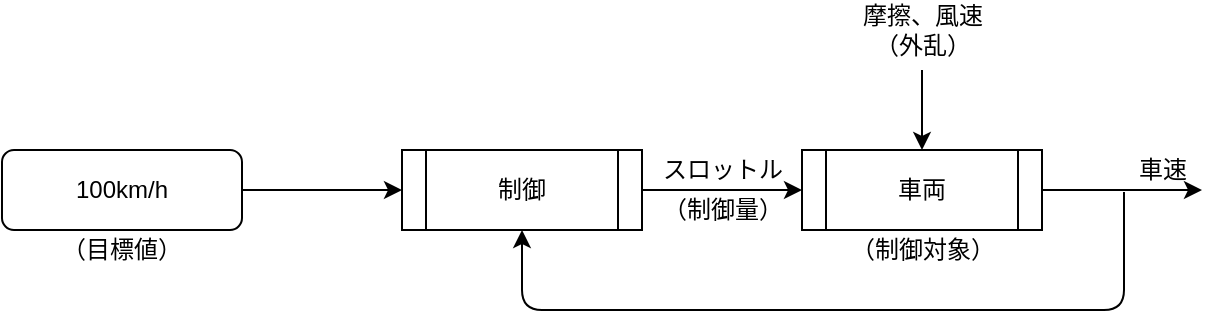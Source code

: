 <mxfile version="13.5.7" type="device"><diagram id="CAV8iViacfpg7vPTK0s5" name="Page-1"><mxGraphModel dx="854" dy="471" grid="1" gridSize="10" guides="1" tooltips="1" connect="1" arrows="1" fold="1" page="1" pageScale="1" pageWidth="827" pageHeight="1169" math="0" shadow="0"><root><mxCell id="0"/><mxCell id="1" parent="0"/><mxCell id="ruiOyRk29JaopNPCU49p-2" value="100km/h" style="rounded=1;whiteSpace=wrap;html=1;" vertex="1" parent="1"><mxGeometry x="40" y="280" width="120" height="40" as="geometry"/></mxCell><mxCell id="ruiOyRk29JaopNPCU49p-4" value="車両" style="shape=process;whiteSpace=wrap;html=1;backgroundOutline=1;" vertex="1" parent="1"><mxGeometry x="440" y="280" width="120" height="40" as="geometry"/></mxCell><mxCell id="ruiOyRk29JaopNPCU49p-6" value="（目標値）" style="text;html=1;strokeColor=none;fillColor=none;align=center;verticalAlign=middle;whiteSpace=wrap;rounded=0;" vertex="1" parent="1"><mxGeometry x="65" y="320" width="70" height="20" as="geometry"/></mxCell><mxCell id="ruiOyRk29JaopNPCU49p-7" value="（制御対象）" style="text;html=1;align=center;verticalAlign=middle;resizable=0;points=[];autosize=1;" vertex="1" parent="1"><mxGeometry x="455" y="320" width="90" height="20" as="geometry"/></mxCell><mxCell id="ruiOyRk29JaopNPCU49p-9" value="制御" style="shape=process;whiteSpace=wrap;html=1;backgroundOutline=1;" vertex="1" parent="1"><mxGeometry x="240" y="280" width="120" height="40" as="geometry"/></mxCell><mxCell id="ruiOyRk29JaopNPCU49p-10" value="" style="endArrow=classic;html=1;exitX=1;exitY=0.5;exitDx=0;exitDy=0;" edge="1" parent="1" source="ruiOyRk29JaopNPCU49p-2" target="ruiOyRk29JaopNPCU49p-9"><mxGeometry width="50" height="50" relative="1" as="geometry"><mxPoint x="410" y="270" as="sourcePoint"/><mxPoint x="460" y="220" as="targetPoint"/></mxGeometry></mxCell><mxCell id="ruiOyRk29JaopNPCU49p-11" value="" style="endArrow=classic;html=1;exitX=1;exitY=0.5;exitDx=0;exitDy=0;entryX=0;entryY=0.5;entryDx=0;entryDy=0;" edge="1" parent="1" source="ruiOyRk29JaopNPCU49p-9" target="ruiOyRk29JaopNPCU49p-4"><mxGeometry width="50" height="50" relative="1" as="geometry"><mxPoint x="410" y="270" as="sourcePoint"/><mxPoint x="460" y="220" as="targetPoint"/></mxGeometry></mxCell><mxCell id="ruiOyRk29JaopNPCU49p-12" value="" style="endArrow=classic;html=1;" edge="1" parent="1"><mxGeometry width="50" height="50" relative="1" as="geometry"><mxPoint x="560" y="300" as="sourcePoint"/><mxPoint x="640" y="300" as="targetPoint"/></mxGeometry></mxCell><mxCell id="ruiOyRk29JaopNPCU49p-13" value="車速" style="text;html=1;align=center;verticalAlign=middle;resizable=0;points=[];autosize=1;" vertex="1" parent="1"><mxGeometry x="600" y="280" width="40" height="20" as="geometry"/></mxCell><mxCell id="ruiOyRk29JaopNPCU49p-14" value="" style="endArrow=classic;html=1;exitX=0.025;exitY=1.05;exitDx=0;exitDy=0;exitPerimeter=0;entryX=0.5;entryY=1;entryDx=0;entryDy=0;" edge="1" parent="1" source="ruiOyRk29JaopNPCU49p-13" target="ruiOyRk29JaopNPCU49p-9"><mxGeometry width="50" height="50" relative="1" as="geometry"><mxPoint x="410" y="270" as="sourcePoint"/><mxPoint x="460" y="220" as="targetPoint"/><Array as="points"><mxPoint x="601" y="360"/><mxPoint x="300" y="360"/></Array></mxGeometry></mxCell><mxCell id="ruiOyRk29JaopNPCU49p-15" value="スロットル" style="text;html=1;align=center;verticalAlign=middle;resizable=0;points=[];autosize=1;" vertex="1" parent="1"><mxGeometry x="360" y="280" width="80" height="20" as="geometry"/></mxCell><mxCell id="ruiOyRk29JaopNPCU49p-16" value="（制御量）" style="text;html=1;align=center;verticalAlign=middle;resizable=0;points=[];autosize=1;" vertex="1" parent="1"><mxGeometry x="360" y="300" width="80" height="20" as="geometry"/></mxCell><mxCell id="ruiOyRk29JaopNPCU49p-17" value="" style="endArrow=classic;html=1;entryX=0.5;entryY=0;entryDx=0;entryDy=0;" edge="1" parent="1" target="ruiOyRk29JaopNPCU49p-4"><mxGeometry width="50" height="50" relative="1" as="geometry"><mxPoint x="500" y="240" as="sourcePoint"/><mxPoint x="460" y="210" as="targetPoint"/></mxGeometry></mxCell><mxCell id="ruiOyRk29JaopNPCU49p-18" value="摩擦、風速&lt;br&gt;（外乱）" style="text;html=1;align=center;verticalAlign=middle;resizable=0;points=[];autosize=1;" vertex="1" parent="1"><mxGeometry x="460" y="205" width="80" height="30" as="geometry"/></mxCell></root></mxGraphModel></diagram></mxfile>